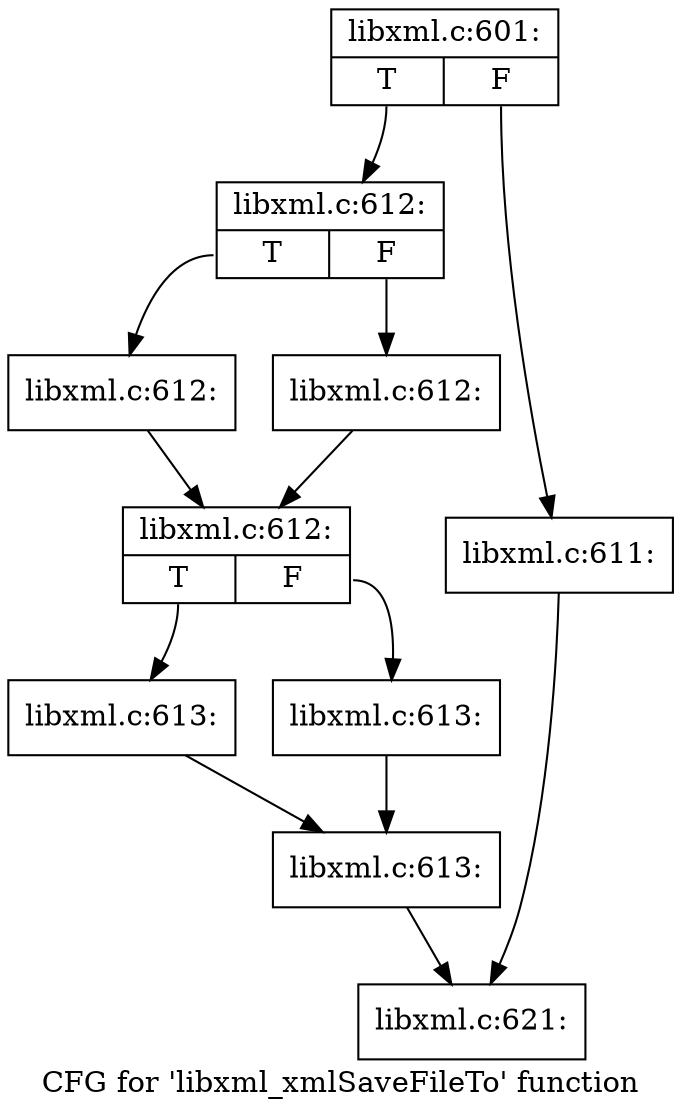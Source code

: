 digraph "CFG for 'libxml_xmlSaveFileTo' function" {
	label="CFG for 'libxml_xmlSaveFileTo' function";

	Node0x564a0b0 [shape=record,label="{libxml.c:601:|{<s0>T|<s1>F}}"];
	Node0x564a0b0:s0 -> Node0x564be40;
	Node0x564a0b0:s1 -> Node0x564bdf0;
	Node0x564bdf0 [shape=record,label="{libxml.c:611:}"];
	Node0x564bdf0 -> Node0x5647ef0;
	Node0x564be40 [shape=record,label="{libxml.c:612:|{<s0>T|<s1>F}}"];
	Node0x564be40:s0 -> Node0x564c840;
	Node0x564be40:s1 -> Node0x564c890;
	Node0x564c840 [shape=record,label="{libxml.c:612:}"];
	Node0x564c840 -> Node0x564c8e0;
	Node0x564c890 [shape=record,label="{libxml.c:612:}"];
	Node0x564c890 -> Node0x564c8e0;
	Node0x564c8e0 [shape=record,label="{libxml.c:612:|{<s0>T|<s1>F}}"];
	Node0x564c8e0:s0 -> Node0x564cf10;
	Node0x564c8e0:s1 -> Node0x564cf60;
	Node0x564cf10 [shape=record,label="{libxml.c:613:}"];
	Node0x564cf10 -> Node0x564cfb0;
	Node0x564cf60 [shape=record,label="{libxml.c:613:}"];
	Node0x564cf60 -> Node0x564cfb0;
	Node0x564cfb0 [shape=record,label="{libxml.c:613:}"];
	Node0x564cfb0 -> Node0x5647ef0;
	Node0x5647ef0 [shape=record,label="{libxml.c:621:}"];
}
